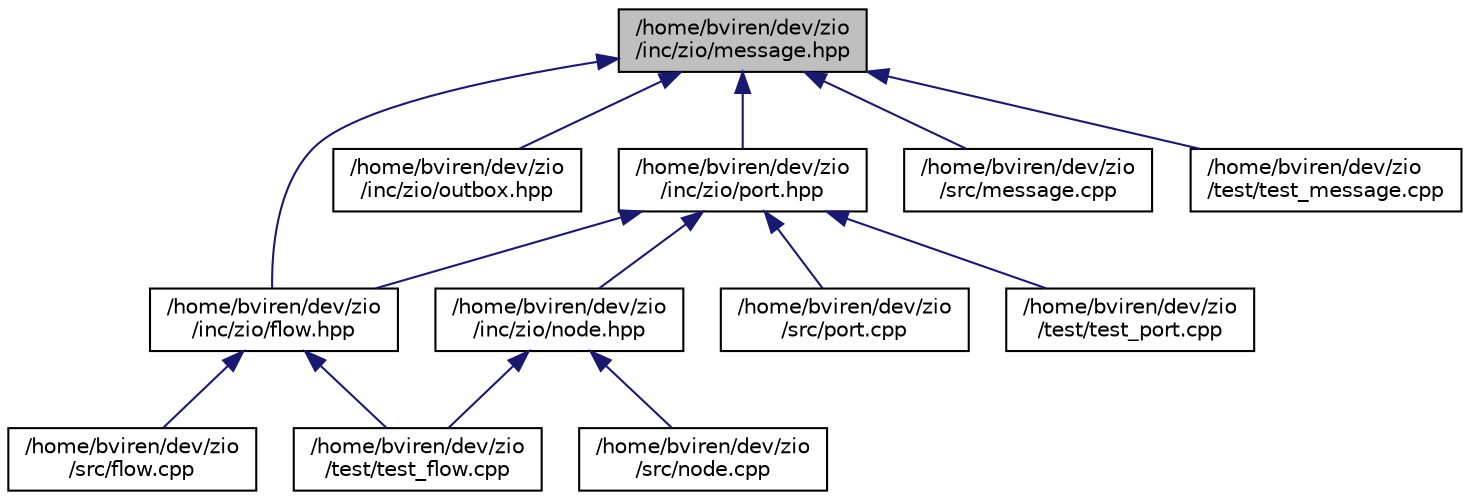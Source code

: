 digraph "/home/bviren/dev/zio/inc/zio/message.hpp"
{
  edge [fontname="Helvetica",fontsize="10",labelfontname="Helvetica",labelfontsize="10"];
  node [fontname="Helvetica",fontsize="10",shape=record];
  Node42 [label="/home/bviren/dev/zio\l/inc/zio/message.hpp",height=0.2,width=0.4,color="black", fillcolor="grey75", style="filled", fontcolor="black"];
  Node42 -> Node43 [dir="back",color="midnightblue",fontsize="10",style="solid",fontname="Helvetica"];
  Node43 [label="/home/bviren/dev/zio\l/inc/zio/flow.hpp",height=0.2,width=0.4,color="black", fillcolor="white", style="filled",URL="$flow_8hpp.html"];
  Node43 -> Node44 [dir="back",color="midnightblue",fontsize="10",style="solid",fontname="Helvetica"];
  Node44 [label="/home/bviren/dev/zio\l/src/flow.cpp",height=0.2,width=0.4,color="black", fillcolor="white", style="filled",URL="$flow_8cpp.html"];
  Node43 -> Node45 [dir="back",color="midnightblue",fontsize="10",style="solid",fontname="Helvetica"];
  Node45 [label="/home/bviren/dev/zio\l/test/test_flow.cpp",height=0.2,width=0.4,color="black", fillcolor="white", style="filled",URL="$test__flow_8cpp.html"];
  Node42 -> Node46 [dir="back",color="midnightblue",fontsize="10",style="solid",fontname="Helvetica"];
  Node46 [label="/home/bviren/dev/zio\l/inc/zio/outbox.hpp",height=0.2,width=0.4,color="black", fillcolor="white", style="filled",URL="$outbox_8hpp.html"];
  Node42 -> Node47 [dir="back",color="midnightblue",fontsize="10",style="solid",fontname="Helvetica"];
  Node47 [label="/home/bviren/dev/zio\l/inc/zio/port.hpp",height=0.2,width=0.4,color="black", fillcolor="white", style="filled",URL="$port_8hpp.html"];
  Node47 -> Node43 [dir="back",color="midnightblue",fontsize="10",style="solid",fontname="Helvetica"];
  Node47 -> Node48 [dir="back",color="midnightblue",fontsize="10",style="solid",fontname="Helvetica"];
  Node48 [label="/home/bviren/dev/zio\l/inc/zio/node.hpp",height=0.2,width=0.4,color="black", fillcolor="white", style="filled",URL="$node_8hpp.html"];
  Node48 -> Node49 [dir="back",color="midnightblue",fontsize="10",style="solid",fontname="Helvetica"];
  Node49 [label="/home/bviren/dev/zio\l/src/node.cpp",height=0.2,width=0.4,color="black", fillcolor="white", style="filled",URL="$node_8cpp.html"];
  Node48 -> Node45 [dir="back",color="midnightblue",fontsize="10",style="solid",fontname="Helvetica"];
  Node47 -> Node50 [dir="back",color="midnightblue",fontsize="10",style="solid",fontname="Helvetica"];
  Node50 [label="/home/bviren/dev/zio\l/src/port.cpp",height=0.2,width=0.4,color="black", fillcolor="white", style="filled",URL="$port_8cpp.html"];
  Node47 -> Node51 [dir="back",color="midnightblue",fontsize="10",style="solid",fontname="Helvetica"];
  Node51 [label="/home/bviren/dev/zio\l/test/test_port.cpp",height=0.2,width=0.4,color="black", fillcolor="white", style="filled",URL="$test__port_8cpp.html"];
  Node42 -> Node52 [dir="back",color="midnightblue",fontsize="10",style="solid",fontname="Helvetica"];
  Node52 [label="/home/bviren/dev/zio\l/src/message.cpp",height=0.2,width=0.4,color="black", fillcolor="white", style="filled",URL="$message_8cpp.html"];
  Node42 -> Node53 [dir="back",color="midnightblue",fontsize="10",style="solid",fontname="Helvetica"];
  Node53 [label="/home/bviren/dev/zio\l/test/test_message.cpp",height=0.2,width=0.4,color="black", fillcolor="white", style="filled",URL="$test__message_8cpp.html"];
}
